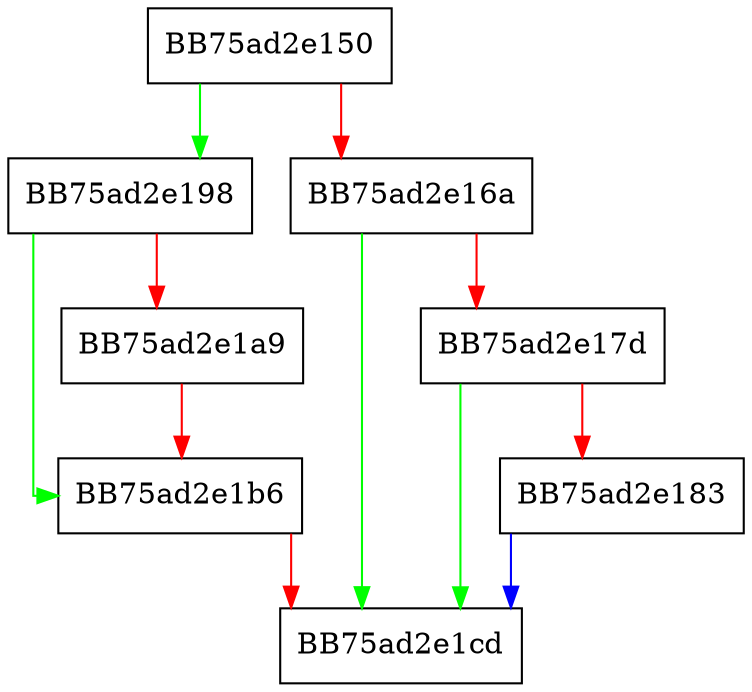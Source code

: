 digraph LuaSetRemovalPolicy {
  node [shape="box"];
  graph [splines=ortho];
  BB75ad2e150 -> BB75ad2e198 [color="green"];
  BB75ad2e150 -> BB75ad2e16a [color="red"];
  BB75ad2e16a -> BB75ad2e1cd [color="green"];
  BB75ad2e16a -> BB75ad2e17d [color="red"];
  BB75ad2e17d -> BB75ad2e1cd [color="green"];
  BB75ad2e17d -> BB75ad2e183 [color="red"];
  BB75ad2e183 -> BB75ad2e1cd [color="blue"];
  BB75ad2e198 -> BB75ad2e1b6 [color="green"];
  BB75ad2e198 -> BB75ad2e1a9 [color="red"];
  BB75ad2e1a9 -> BB75ad2e1b6 [color="red"];
  BB75ad2e1b6 -> BB75ad2e1cd [color="red"];
}